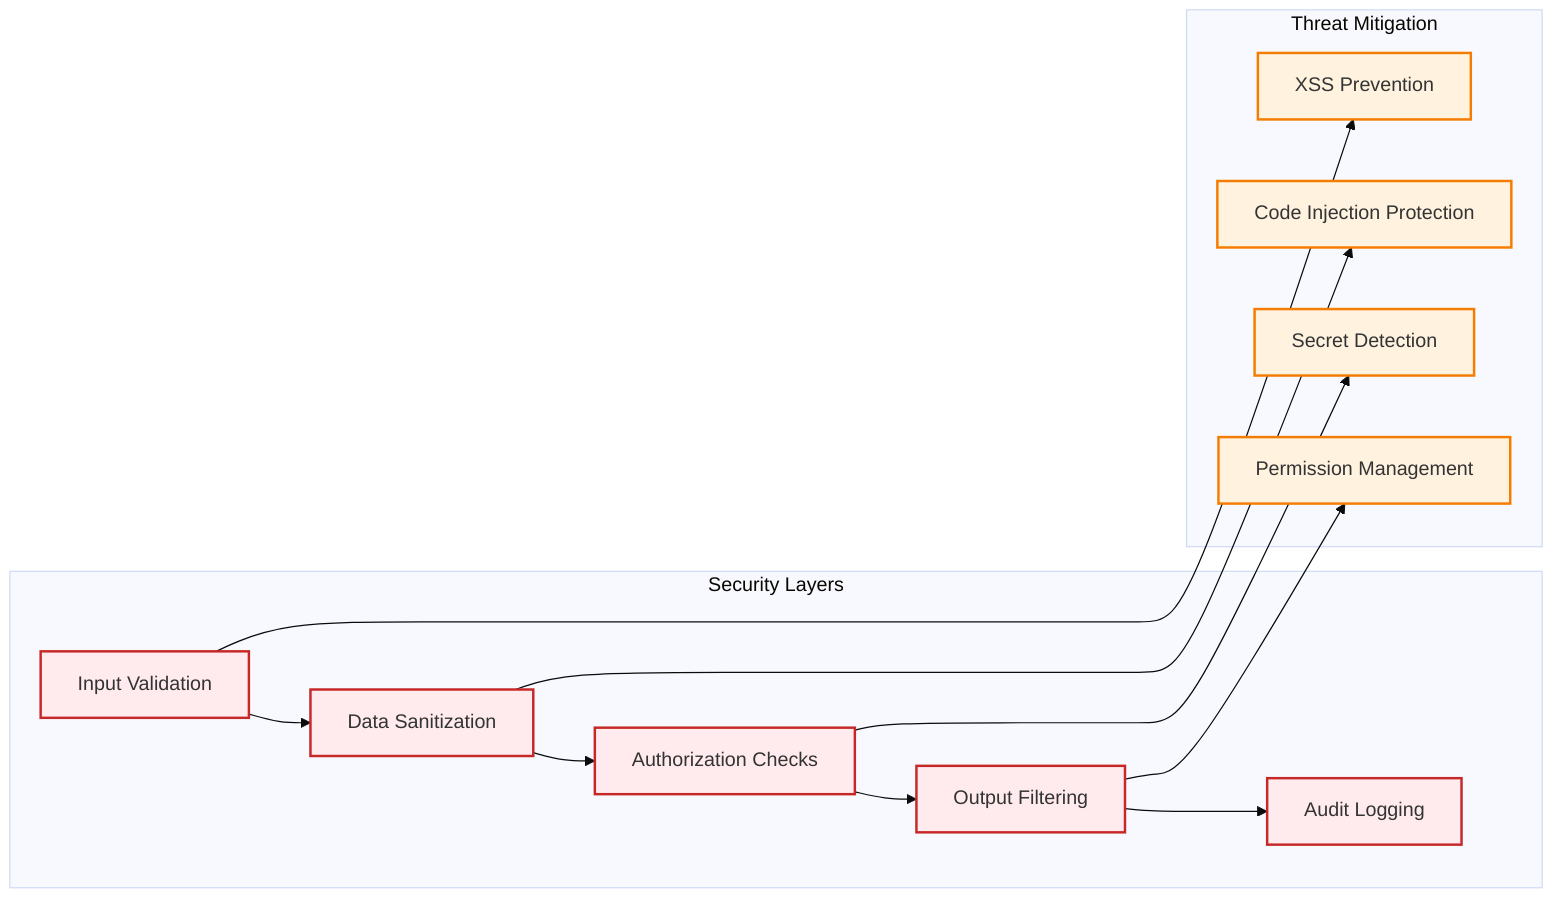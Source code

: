 ---
config:
  theme: base
  accessibility:
    enabled: true
    ariaDescribedBy: "security-architecture-desc"
    ariaLabelledBy: "security-architecture-title"
---

%%{init: {"accessibility": {"enabled": true, "ariaDescribedBy": "security-architecture-desc", "ariaLabelledBy": "security-architecture-title", "ariaDescription": "Security architecture diagram showing multiple security layers including input validation, data sanitization, authorization checks, output filtering, and audit logging, along with threat mitigation strategies for XSS prevention, code injection protection, secret detection, and permission management"}}}%%

graph LR
    subgraph "Security Layers"
        Input[Input Validation]
        Sanitization[Data Sanitization]
        Authorization[Authorization Checks]
        Output[Output Filtering]
        Audit[Audit Logging]
    end

    subgraph "Threat Mitigation"
        XSS[XSS Prevention]
        Injection[Code Injection Protection]
        Secrets[Secret Detection]
        Permissions[Permission Management]
    end

    Input --> Sanitization
    Sanitization --> Authorization
    Authorization --> Output
    Output --> Audit

    Input --> XSS
    Sanitization --> Injection
    Authorization --> Secrets
    Output --> Permissions

    classDef security fill:#ffebee,stroke:#c62828,stroke-width:2px
    classDef threat fill:#fff3e0,stroke:#f57c00,stroke-width:2px

    class Input,Sanitization,Authorization,Output,Audit security
    class XSS,Injection,Secrets,Permissions threat